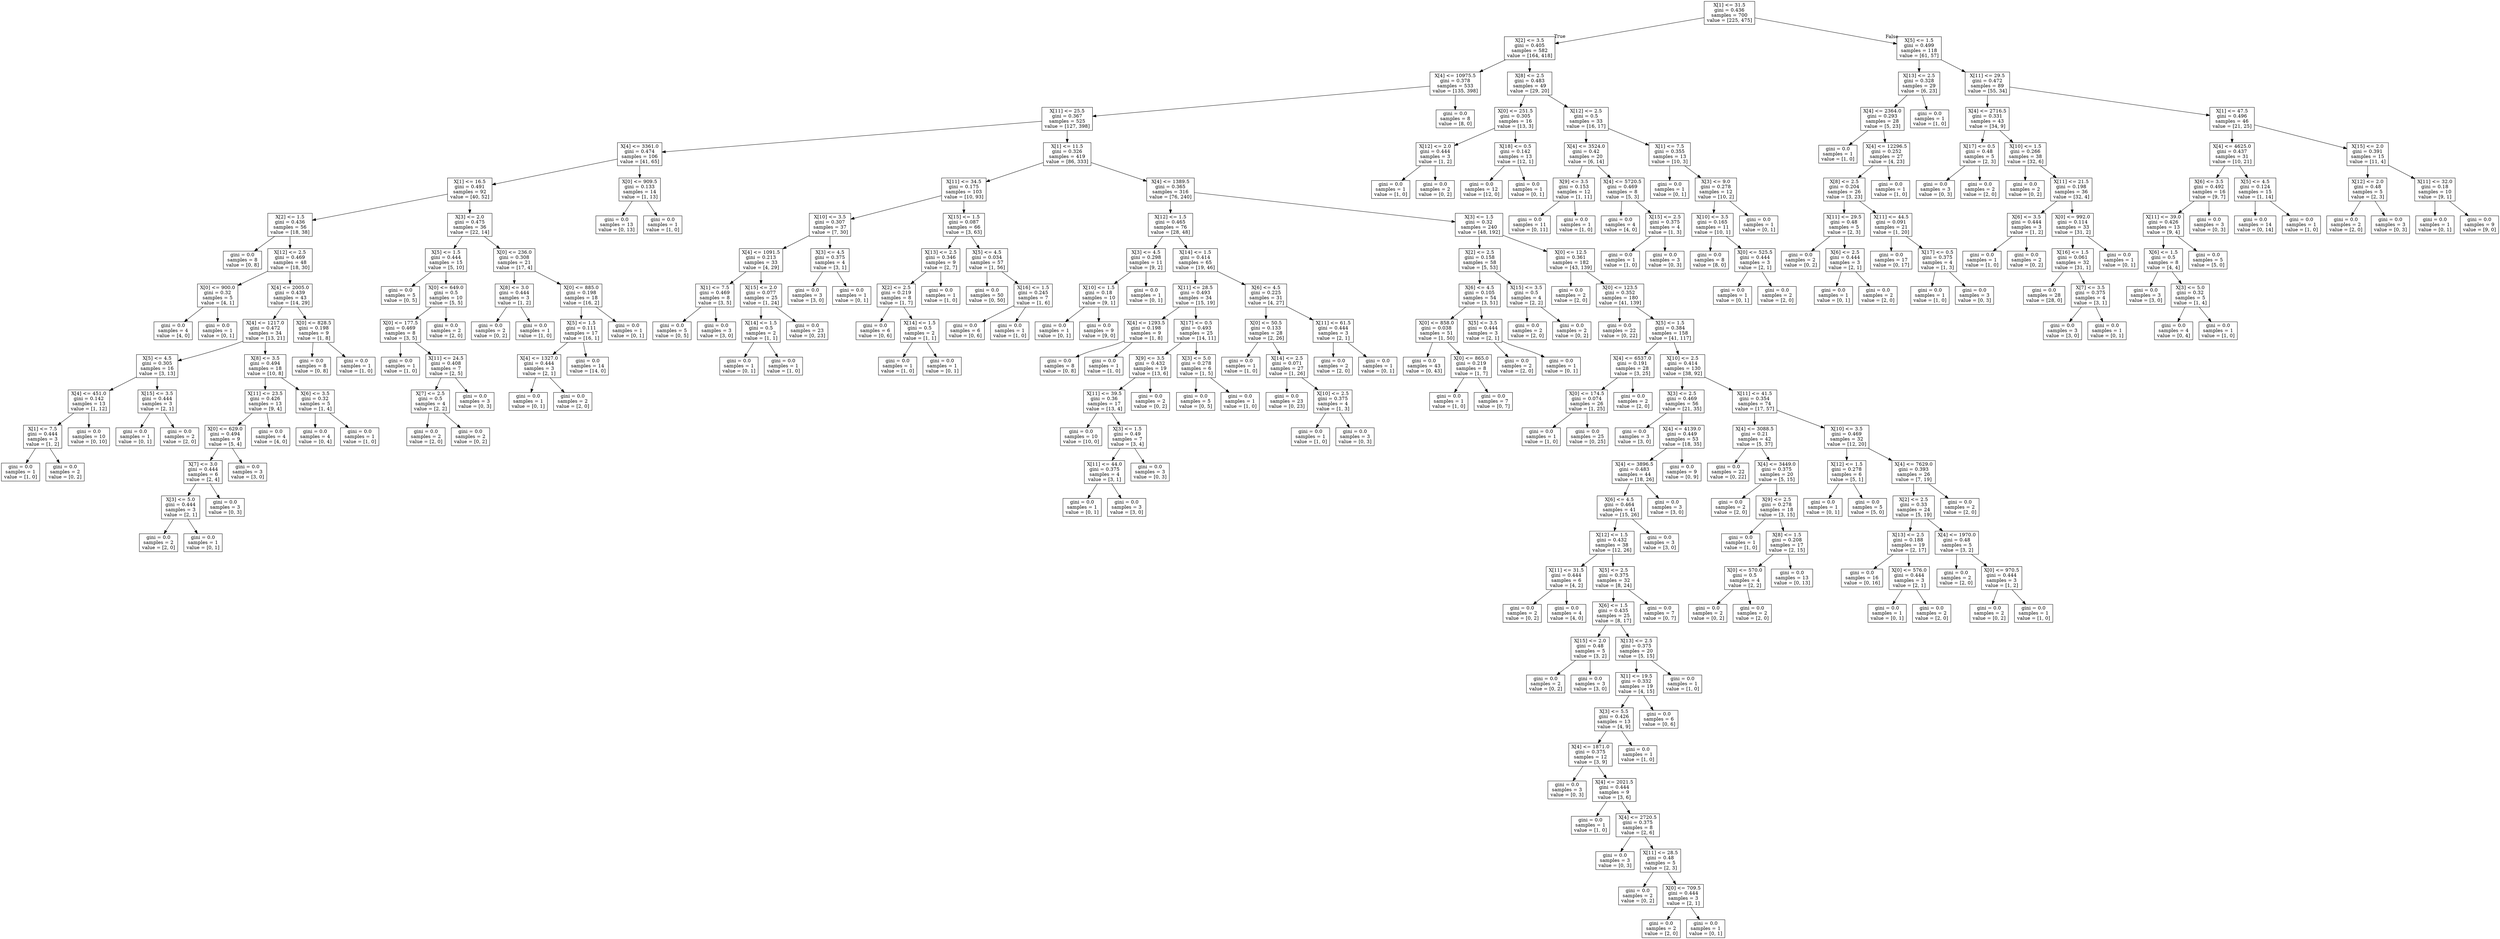 digraph Tree {
node [shape=box] ;
0 [label="X[1] <= 31.5\ngini = 0.436\nsamples = 700\nvalue = [225, 475]"] ;
1 [label="X[2] <= 3.5\ngini = 0.405\nsamples = 582\nvalue = [164, 418]"] ;
0 -> 1 [labeldistance=2.5, labelangle=45, headlabel="True"] ;
2 [label="X[4] <= 10975.5\ngini = 0.378\nsamples = 533\nvalue = [135, 398]"] ;
1 -> 2 ;
3 [label="X[11] <= 25.5\ngini = 0.367\nsamples = 525\nvalue = [127, 398]"] ;
2 -> 3 ;
4 [label="X[4] <= 3361.0\ngini = 0.474\nsamples = 106\nvalue = [41, 65]"] ;
3 -> 4 ;
5 [label="X[1] <= 16.5\ngini = 0.491\nsamples = 92\nvalue = [40, 52]"] ;
4 -> 5 ;
6 [label="X[2] <= 1.5\ngini = 0.436\nsamples = 56\nvalue = [18, 38]"] ;
5 -> 6 ;
7 [label="gini = 0.0\nsamples = 8\nvalue = [0, 8]"] ;
6 -> 7 ;
8 [label="X[12] <= 2.5\ngini = 0.469\nsamples = 48\nvalue = [18, 30]"] ;
6 -> 8 ;
9 [label="X[0] <= 900.0\ngini = 0.32\nsamples = 5\nvalue = [4, 1]"] ;
8 -> 9 ;
10 [label="gini = 0.0\nsamples = 4\nvalue = [4, 0]"] ;
9 -> 10 ;
11 [label="gini = 0.0\nsamples = 1\nvalue = [0, 1]"] ;
9 -> 11 ;
12 [label="X[4] <= 2005.0\ngini = 0.439\nsamples = 43\nvalue = [14, 29]"] ;
8 -> 12 ;
13 [label="X[4] <= 1217.0\ngini = 0.472\nsamples = 34\nvalue = [13, 21]"] ;
12 -> 13 ;
14 [label="X[5] <= 4.5\ngini = 0.305\nsamples = 16\nvalue = [3, 13]"] ;
13 -> 14 ;
15 [label="X[4] <= 451.0\ngini = 0.142\nsamples = 13\nvalue = [1, 12]"] ;
14 -> 15 ;
16 [label="X[1] <= 7.5\ngini = 0.444\nsamples = 3\nvalue = [1, 2]"] ;
15 -> 16 ;
17 [label="gini = 0.0\nsamples = 1\nvalue = [1, 0]"] ;
16 -> 17 ;
18 [label="gini = 0.0\nsamples = 2\nvalue = [0, 2]"] ;
16 -> 18 ;
19 [label="gini = 0.0\nsamples = 10\nvalue = [0, 10]"] ;
15 -> 19 ;
20 [label="X[15] <= 3.5\ngini = 0.444\nsamples = 3\nvalue = [2, 1]"] ;
14 -> 20 ;
21 [label="gini = 0.0\nsamples = 1\nvalue = [0, 1]"] ;
20 -> 21 ;
22 [label="gini = 0.0\nsamples = 2\nvalue = [2, 0]"] ;
20 -> 22 ;
23 [label="X[8] <= 3.5\ngini = 0.494\nsamples = 18\nvalue = [10, 8]"] ;
13 -> 23 ;
24 [label="X[11] <= 23.5\ngini = 0.426\nsamples = 13\nvalue = [9, 4]"] ;
23 -> 24 ;
25 [label="X[0] <= 629.0\ngini = 0.494\nsamples = 9\nvalue = [5, 4]"] ;
24 -> 25 ;
26 [label="X[7] <= 3.0\ngini = 0.444\nsamples = 6\nvalue = [2, 4]"] ;
25 -> 26 ;
27 [label="X[3] <= 5.0\ngini = 0.444\nsamples = 3\nvalue = [2, 1]"] ;
26 -> 27 ;
28 [label="gini = 0.0\nsamples = 2\nvalue = [2, 0]"] ;
27 -> 28 ;
29 [label="gini = 0.0\nsamples = 1\nvalue = [0, 1]"] ;
27 -> 29 ;
30 [label="gini = 0.0\nsamples = 3\nvalue = [0, 3]"] ;
26 -> 30 ;
31 [label="gini = 0.0\nsamples = 3\nvalue = [3, 0]"] ;
25 -> 31 ;
32 [label="gini = 0.0\nsamples = 4\nvalue = [4, 0]"] ;
24 -> 32 ;
33 [label="X[6] <= 3.5\ngini = 0.32\nsamples = 5\nvalue = [1, 4]"] ;
23 -> 33 ;
34 [label="gini = 0.0\nsamples = 4\nvalue = [0, 4]"] ;
33 -> 34 ;
35 [label="gini = 0.0\nsamples = 1\nvalue = [1, 0]"] ;
33 -> 35 ;
36 [label="X[0] <= 828.5\ngini = 0.198\nsamples = 9\nvalue = [1, 8]"] ;
12 -> 36 ;
37 [label="gini = 0.0\nsamples = 8\nvalue = [0, 8]"] ;
36 -> 37 ;
38 [label="gini = 0.0\nsamples = 1\nvalue = [1, 0]"] ;
36 -> 38 ;
39 [label="X[3] <= 2.0\ngini = 0.475\nsamples = 36\nvalue = [22, 14]"] ;
5 -> 39 ;
40 [label="X[5] <= 1.5\ngini = 0.444\nsamples = 15\nvalue = [5, 10]"] ;
39 -> 40 ;
41 [label="gini = 0.0\nsamples = 5\nvalue = [0, 5]"] ;
40 -> 41 ;
42 [label="X[0] <= 649.0\ngini = 0.5\nsamples = 10\nvalue = [5, 5]"] ;
40 -> 42 ;
43 [label="X[0] <= 177.5\ngini = 0.469\nsamples = 8\nvalue = [3, 5]"] ;
42 -> 43 ;
44 [label="gini = 0.0\nsamples = 1\nvalue = [1, 0]"] ;
43 -> 44 ;
45 [label="X[11] <= 24.5\ngini = 0.408\nsamples = 7\nvalue = [2, 5]"] ;
43 -> 45 ;
46 [label="X[7] <= 2.5\ngini = 0.5\nsamples = 4\nvalue = [2, 2]"] ;
45 -> 46 ;
47 [label="gini = 0.0\nsamples = 2\nvalue = [2, 0]"] ;
46 -> 47 ;
48 [label="gini = 0.0\nsamples = 2\nvalue = [0, 2]"] ;
46 -> 48 ;
49 [label="gini = 0.0\nsamples = 3\nvalue = [0, 3]"] ;
45 -> 49 ;
50 [label="gini = 0.0\nsamples = 2\nvalue = [2, 0]"] ;
42 -> 50 ;
51 [label="X[0] <= 236.0\ngini = 0.308\nsamples = 21\nvalue = [17, 4]"] ;
39 -> 51 ;
52 [label="X[8] <= 3.0\ngini = 0.444\nsamples = 3\nvalue = [1, 2]"] ;
51 -> 52 ;
53 [label="gini = 0.0\nsamples = 2\nvalue = [0, 2]"] ;
52 -> 53 ;
54 [label="gini = 0.0\nsamples = 1\nvalue = [1, 0]"] ;
52 -> 54 ;
55 [label="X[0] <= 885.0\ngini = 0.198\nsamples = 18\nvalue = [16, 2]"] ;
51 -> 55 ;
56 [label="X[5] <= 1.5\ngini = 0.111\nsamples = 17\nvalue = [16, 1]"] ;
55 -> 56 ;
57 [label="X[4] <= 1327.0\ngini = 0.444\nsamples = 3\nvalue = [2, 1]"] ;
56 -> 57 ;
58 [label="gini = 0.0\nsamples = 1\nvalue = [0, 1]"] ;
57 -> 58 ;
59 [label="gini = 0.0\nsamples = 2\nvalue = [2, 0]"] ;
57 -> 59 ;
60 [label="gini = 0.0\nsamples = 14\nvalue = [14, 0]"] ;
56 -> 60 ;
61 [label="gini = 0.0\nsamples = 1\nvalue = [0, 1]"] ;
55 -> 61 ;
62 [label="X[0] <= 909.5\ngini = 0.133\nsamples = 14\nvalue = [1, 13]"] ;
4 -> 62 ;
63 [label="gini = 0.0\nsamples = 13\nvalue = [0, 13]"] ;
62 -> 63 ;
64 [label="gini = 0.0\nsamples = 1\nvalue = [1, 0]"] ;
62 -> 64 ;
65 [label="X[1] <= 11.5\ngini = 0.326\nsamples = 419\nvalue = [86, 333]"] ;
3 -> 65 ;
66 [label="X[11] <= 34.5\ngini = 0.175\nsamples = 103\nvalue = [10, 93]"] ;
65 -> 66 ;
67 [label="X[10] <= 3.5\ngini = 0.307\nsamples = 37\nvalue = [7, 30]"] ;
66 -> 67 ;
68 [label="X[4] <= 1091.5\ngini = 0.213\nsamples = 33\nvalue = [4, 29]"] ;
67 -> 68 ;
69 [label="X[1] <= 7.5\ngini = 0.469\nsamples = 8\nvalue = [3, 5]"] ;
68 -> 69 ;
70 [label="gini = 0.0\nsamples = 5\nvalue = [0, 5]"] ;
69 -> 70 ;
71 [label="gini = 0.0\nsamples = 3\nvalue = [3, 0]"] ;
69 -> 71 ;
72 [label="X[15] <= 2.0\ngini = 0.077\nsamples = 25\nvalue = [1, 24]"] ;
68 -> 72 ;
73 [label="X[14] <= 1.5\ngini = 0.5\nsamples = 2\nvalue = [1, 1]"] ;
72 -> 73 ;
74 [label="gini = 0.0\nsamples = 1\nvalue = [0, 1]"] ;
73 -> 74 ;
75 [label="gini = 0.0\nsamples = 1\nvalue = [1, 0]"] ;
73 -> 75 ;
76 [label="gini = 0.0\nsamples = 23\nvalue = [0, 23]"] ;
72 -> 76 ;
77 [label="X[3] <= 4.5\ngini = 0.375\nsamples = 4\nvalue = [3, 1]"] ;
67 -> 77 ;
78 [label="gini = 0.0\nsamples = 3\nvalue = [3, 0]"] ;
77 -> 78 ;
79 [label="gini = 0.0\nsamples = 1\nvalue = [0, 1]"] ;
77 -> 79 ;
80 [label="X[15] <= 1.5\ngini = 0.087\nsamples = 66\nvalue = [3, 63]"] ;
66 -> 80 ;
81 [label="X[13] <= 2.5\ngini = 0.346\nsamples = 9\nvalue = [2, 7]"] ;
80 -> 81 ;
82 [label="X[2] <= 2.5\ngini = 0.219\nsamples = 8\nvalue = [1, 7]"] ;
81 -> 82 ;
83 [label="gini = 0.0\nsamples = 6\nvalue = [0, 6]"] ;
82 -> 83 ;
84 [label="X[14] <= 1.5\ngini = 0.5\nsamples = 2\nvalue = [1, 1]"] ;
82 -> 84 ;
85 [label="gini = 0.0\nsamples = 1\nvalue = [1, 0]"] ;
84 -> 85 ;
86 [label="gini = 0.0\nsamples = 1\nvalue = [0, 1]"] ;
84 -> 86 ;
87 [label="gini = 0.0\nsamples = 1\nvalue = [1, 0]"] ;
81 -> 87 ;
88 [label="X[5] <= 4.5\ngini = 0.034\nsamples = 57\nvalue = [1, 56]"] ;
80 -> 88 ;
89 [label="gini = 0.0\nsamples = 50\nvalue = [0, 50]"] ;
88 -> 89 ;
90 [label="X[16] <= 1.5\ngini = 0.245\nsamples = 7\nvalue = [1, 6]"] ;
88 -> 90 ;
91 [label="gini = 0.0\nsamples = 6\nvalue = [0, 6]"] ;
90 -> 91 ;
92 [label="gini = 0.0\nsamples = 1\nvalue = [1, 0]"] ;
90 -> 92 ;
93 [label="X[4] <= 1389.5\ngini = 0.365\nsamples = 316\nvalue = [76, 240]"] ;
65 -> 93 ;
94 [label="X[12] <= 1.5\ngini = 0.465\nsamples = 76\nvalue = [28, 48]"] ;
93 -> 94 ;
95 [label="X[3] <= 4.5\ngini = 0.298\nsamples = 11\nvalue = [9, 2]"] ;
94 -> 95 ;
96 [label="X[10] <= 1.5\ngini = 0.18\nsamples = 10\nvalue = [9, 1]"] ;
95 -> 96 ;
97 [label="gini = 0.0\nsamples = 1\nvalue = [0, 1]"] ;
96 -> 97 ;
98 [label="gini = 0.0\nsamples = 9\nvalue = [9, 0]"] ;
96 -> 98 ;
99 [label="gini = 0.0\nsamples = 1\nvalue = [0, 1]"] ;
95 -> 99 ;
100 [label="X[14] <= 1.5\ngini = 0.414\nsamples = 65\nvalue = [19, 46]"] ;
94 -> 100 ;
101 [label="X[11] <= 28.5\ngini = 0.493\nsamples = 34\nvalue = [15, 19]"] ;
100 -> 101 ;
102 [label="X[4] <= 1293.5\ngini = 0.198\nsamples = 9\nvalue = [1, 8]"] ;
101 -> 102 ;
103 [label="gini = 0.0\nsamples = 8\nvalue = [0, 8]"] ;
102 -> 103 ;
104 [label="gini = 0.0\nsamples = 1\nvalue = [1, 0]"] ;
102 -> 104 ;
105 [label="X[17] <= 0.5\ngini = 0.493\nsamples = 25\nvalue = [14, 11]"] ;
101 -> 105 ;
106 [label="X[9] <= 3.5\ngini = 0.432\nsamples = 19\nvalue = [13, 6]"] ;
105 -> 106 ;
107 [label="X[11] <= 39.5\ngini = 0.36\nsamples = 17\nvalue = [13, 4]"] ;
106 -> 107 ;
108 [label="gini = 0.0\nsamples = 10\nvalue = [10, 0]"] ;
107 -> 108 ;
109 [label="X[3] <= 1.5\ngini = 0.49\nsamples = 7\nvalue = [3, 4]"] ;
107 -> 109 ;
110 [label="X[11] <= 44.0\ngini = 0.375\nsamples = 4\nvalue = [3, 1]"] ;
109 -> 110 ;
111 [label="gini = 0.0\nsamples = 1\nvalue = [0, 1]"] ;
110 -> 111 ;
112 [label="gini = 0.0\nsamples = 3\nvalue = [3, 0]"] ;
110 -> 112 ;
113 [label="gini = 0.0\nsamples = 3\nvalue = [0, 3]"] ;
109 -> 113 ;
114 [label="gini = 0.0\nsamples = 2\nvalue = [0, 2]"] ;
106 -> 114 ;
115 [label="X[3] <= 5.0\ngini = 0.278\nsamples = 6\nvalue = [1, 5]"] ;
105 -> 115 ;
116 [label="gini = 0.0\nsamples = 5\nvalue = [0, 5]"] ;
115 -> 116 ;
117 [label="gini = 0.0\nsamples = 1\nvalue = [1, 0]"] ;
115 -> 117 ;
118 [label="X[6] <= 4.5\ngini = 0.225\nsamples = 31\nvalue = [4, 27]"] ;
100 -> 118 ;
119 [label="X[0] <= 50.5\ngini = 0.133\nsamples = 28\nvalue = [2, 26]"] ;
118 -> 119 ;
120 [label="gini = 0.0\nsamples = 1\nvalue = [1, 0]"] ;
119 -> 120 ;
121 [label="X[14] <= 2.5\ngini = 0.071\nsamples = 27\nvalue = [1, 26]"] ;
119 -> 121 ;
122 [label="gini = 0.0\nsamples = 23\nvalue = [0, 23]"] ;
121 -> 122 ;
123 [label="X[10] <= 2.5\ngini = 0.375\nsamples = 4\nvalue = [1, 3]"] ;
121 -> 123 ;
124 [label="gini = 0.0\nsamples = 1\nvalue = [1, 0]"] ;
123 -> 124 ;
125 [label="gini = 0.0\nsamples = 3\nvalue = [0, 3]"] ;
123 -> 125 ;
126 [label="X[11] <= 61.5\ngini = 0.444\nsamples = 3\nvalue = [2, 1]"] ;
118 -> 126 ;
127 [label="gini = 0.0\nsamples = 2\nvalue = [2, 0]"] ;
126 -> 127 ;
128 [label="gini = 0.0\nsamples = 1\nvalue = [0, 1]"] ;
126 -> 128 ;
129 [label="X[3] <= 1.5\ngini = 0.32\nsamples = 240\nvalue = [48, 192]"] ;
93 -> 129 ;
130 [label="X[2] <= 2.5\ngini = 0.158\nsamples = 58\nvalue = [5, 53]"] ;
129 -> 130 ;
131 [label="X[6] <= 4.5\ngini = 0.105\nsamples = 54\nvalue = [3, 51]"] ;
130 -> 131 ;
132 [label="X[0] <= 858.0\ngini = 0.038\nsamples = 51\nvalue = [1, 50]"] ;
131 -> 132 ;
133 [label="gini = 0.0\nsamples = 43\nvalue = [0, 43]"] ;
132 -> 133 ;
134 [label="X[0] <= 865.0\ngini = 0.219\nsamples = 8\nvalue = [1, 7]"] ;
132 -> 134 ;
135 [label="gini = 0.0\nsamples = 1\nvalue = [1, 0]"] ;
134 -> 135 ;
136 [label="gini = 0.0\nsamples = 7\nvalue = [0, 7]"] ;
134 -> 136 ;
137 [label="X[5] <= 3.5\ngini = 0.444\nsamples = 3\nvalue = [2, 1]"] ;
131 -> 137 ;
138 [label="gini = 0.0\nsamples = 2\nvalue = [2, 0]"] ;
137 -> 138 ;
139 [label="gini = 0.0\nsamples = 1\nvalue = [0, 1]"] ;
137 -> 139 ;
140 [label="X[15] <= 3.5\ngini = 0.5\nsamples = 4\nvalue = [2, 2]"] ;
130 -> 140 ;
141 [label="gini = 0.0\nsamples = 2\nvalue = [2, 0]"] ;
140 -> 141 ;
142 [label="gini = 0.0\nsamples = 2\nvalue = [0, 2]"] ;
140 -> 142 ;
143 [label="X[0] <= 12.5\ngini = 0.361\nsamples = 182\nvalue = [43, 139]"] ;
129 -> 143 ;
144 [label="gini = 0.0\nsamples = 2\nvalue = [2, 0]"] ;
143 -> 144 ;
145 [label="X[0] <= 123.5\ngini = 0.352\nsamples = 180\nvalue = [41, 139]"] ;
143 -> 145 ;
146 [label="gini = 0.0\nsamples = 22\nvalue = [0, 22]"] ;
145 -> 146 ;
147 [label="X[5] <= 1.5\ngini = 0.384\nsamples = 158\nvalue = [41, 117]"] ;
145 -> 147 ;
148 [label="X[4] <= 6537.0\ngini = 0.191\nsamples = 28\nvalue = [3, 25]"] ;
147 -> 148 ;
149 [label="X[0] <= 174.5\ngini = 0.074\nsamples = 26\nvalue = [1, 25]"] ;
148 -> 149 ;
150 [label="gini = 0.0\nsamples = 1\nvalue = [1, 0]"] ;
149 -> 150 ;
151 [label="gini = 0.0\nsamples = 25\nvalue = [0, 25]"] ;
149 -> 151 ;
152 [label="gini = 0.0\nsamples = 2\nvalue = [2, 0]"] ;
148 -> 152 ;
153 [label="X[10] <= 2.5\ngini = 0.414\nsamples = 130\nvalue = [38, 92]"] ;
147 -> 153 ;
154 [label="X[3] <= 2.5\ngini = 0.469\nsamples = 56\nvalue = [21, 35]"] ;
153 -> 154 ;
155 [label="gini = 0.0\nsamples = 3\nvalue = [3, 0]"] ;
154 -> 155 ;
156 [label="X[4] <= 4139.0\ngini = 0.449\nsamples = 53\nvalue = [18, 35]"] ;
154 -> 156 ;
157 [label="X[4] <= 3896.5\ngini = 0.483\nsamples = 44\nvalue = [18, 26]"] ;
156 -> 157 ;
158 [label="X[6] <= 4.5\ngini = 0.464\nsamples = 41\nvalue = [15, 26]"] ;
157 -> 158 ;
159 [label="X[12] <= 1.5\ngini = 0.432\nsamples = 38\nvalue = [12, 26]"] ;
158 -> 159 ;
160 [label="X[11] <= 31.5\ngini = 0.444\nsamples = 6\nvalue = [4, 2]"] ;
159 -> 160 ;
161 [label="gini = 0.0\nsamples = 2\nvalue = [0, 2]"] ;
160 -> 161 ;
162 [label="gini = 0.0\nsamples = 4\nvalue = [4, 0]"] ;
160 -> 162 ;
163 [label="X[5] <= 2.5\ngini = 0.375\nsamples = 32\nvalue = [8, 24]"] ;
159 -> 163 ;
164 [label="X[6] <= 1.5\ngini = 0.435\nsamples = 25\nvalue = [8, 17]"] ;
163 -> 164 ;
165 [label="X[15] <= 2.0\ngini = 0.48\nsamples = 5\nvalue = [3, 2]"] ;
164 -> 165 ;
166 [label="gini = 0.0\nsamples = 2\nvalue = [0, 2]"] ;
165 -> 166 ;
167 [label="gini = 0.0\nsamples = 3\nvalue = [3, 0]"] ;
165 -> 167 ;
168 [label="X[13] <= 2.5\ngini = 0.375\nsamples = 20\nvalue = [5, 15]"] ;
164 -> 168 ;
169 [label="X[1] <= 19.5\ngini = 0.332\nsamples = 19\nvalue = [4, 15]"] ;
168 -> 169 ;
170 [label="X[3] <= 5.5\ngini = 0.426\nsamples = 13\nvalue = [4, 9]"] ;
169 -> 170 ;
171 [label="X[4] <= 1871.0\ngini = 0.375\nsamples = 12\nvalue = [3, 9]"] ;
170 -> 171 ;
172 [label="gini = 0.0\nsamples = 3\nvalue = [0, 3]"] ;
171 -> 172 ;
173 [label="X[4] <= 2021.5\ngini = 0.444\nsamples = 9\nvalue = [3, 6]"] ;
171 -> 173 ;
174 [label="gini = 0.0\nsamples = 1\nvalue = [1, 0]"] ;
173 -> 174 ;
175 [label="X[4] <= 2720.5\ngini = 0.375\nsamples = 8\nvalue = [2, 6]"] ;
173 -> 175 ;
176 [label="gini = 0.0\nsamples = 3\nvalue = [0, 3]"] ;
175 -> 176 ;
177 [label="X[11] <= 28.5\ngini = 0.48\nsamples = 5\nvalue = [2, 3]"] ;
175 -> 177 ;
178 [label="gini = 0.0\nsamples = 2\nvalue = [0, 2]"] ;
177 -> 178 ;
179 [label="X[0] <= 709.5\ngini = 0.444\nsamples = 3\nvalue = [2, 1]"] ;
177 -> 179 ;
180 [label="gini = 0.0\nsamples = 2\nvalue = [2, 0]"] ;
179 -> 180 ;
181 [label="gini = 0.0\nsamples = 1\nvalue = [0, 1]"] ;
179 -> 181 ;
182 [label="gini = 0.0\nsamples = 1\nvalue = [1, 0]"] ;
170 -> 182 ;
183 [label="gini = 0.0\nsamples = 6\nvalue = [0, 6]"] ;
169 -> 183 ;
184 [label="gini = 0.0\nsamples = 1\nvalue = [1, 0]"] ;
168 -> 184 ;
185 [label="gini = 0.0\nsamples = 7\nvalue = [0, 7]"] ;
163 -> 185 ;
186 [label="gini = 0.0\nsamples = 3\nvalue = [3, 0]"] ;
158 -> 186 ;
187 [label="gini = 0.0\nsamples = 3\nvalue = [3, 0]"] ;
157 -> 187 ;
188 [label="gini = 0.0\nsamples = 9\nvalue = [0, 9]"] ;
156 -> 188 ;
189 [label="X[11] <= 41.5\ngini = 0.354\nsamples = 74\nvalue = [17, 57]"] ;
153 -> 189 ;
190 [label="X[4] <= 3088.5\ngini = 0.21\nsamples = 42\nvalue = [5, 37]"] ;
189 -> 190 ;
191 [label="gini = 0.0\nsamples = 22\nvalue = [0, 22]"] ;
190 -> 191 ;
192 [label="X[4] <= 3449.0\ngini = 0.375\nsamples = 20\nvalue = [5, 15]"] ;
190 -> 192 ;
193 [label="gini = 0.0\nsamples = 2\nvalue = [2, 0]"] ;
192 -> 193 ;
194 [label="X[9] <= 2.5\ngini = 0.278\nsamples = 18\nvalue = [3, 15]"] ;
192 -> 194 ;
195 [label="gini = 0.0\nsamples = 1\nvalue = [1, 0]"] ;
194 -> 195 ;
196 [label="X[8] <= 1.5\ngini = 0.208\nsamples = 17\nvalue = [2, 15]"] ;
194 -> 196 ;
197 [label="X[0] <= 570.0\ngini = 0.5\nsamples = 4\nvalue = [2, 2]"] ;
196 -> 197 ;
198 [label="gini = 0.0\nsamples = 2\nvalue = [0, 2]"] ;
197 -> 198 ;
199 [label="gini = 0.0\nsamples = 2\nvalue = [2, 0]"] ;
197 -> 199 ;
200 [label="gini = 0.0\nsamples = 13\nvalue = [0, 13]"] ;
196 -> 200 ;
201 [label="X[10] <= 3.5\ngini = 0.469\nsamples = 32\nvalue = [12, 20]"] ;
189 -> 201 ;
202 [label="X[12] <= 1.5\ngini = 0.278\nsamples = 6\nvalue = [5, 1]"] ;
201 -> 202 ;
203 [label="gini = 0.0\nsamples = 1\nvalue = [0, 1]"] ;
202 -> 203 ;
204 [label="gini = 0.0\nsamples = 5\nvalue = [5, 0]"] ;
202 -> 204 ;
205 [label="X[4] <= 7629.0\ngini = 0.393\nsamples = 26\nvalue = [7, 19]"] ;
201 -> 205 ;
206 [label="X[2] <= 2.5\ngini = 0.33\nsamples = 24\nvalue = [5, 19]"] ;
205 -> 206 ;
207 [label="X[13] <= 2.5\ngini = 0.188\nsamples = 19\nvalue = [2, 17]"] ;
206 -> 207 ;
208 [label="gini = 0.0\nsamples = 16\nvalue = [0, 16]"] ;
207 -> 208 ;
209 [label="X[0] <= 576.0\ngini = 0.444\nsamples = 3\nvalue = [2, 1]"] ;
207 -> 209 ;
210 [label="gini = 0.0\nsamples = 1\nvalue = [0, 1]"] ;
209 -> 210 ;
211 [label="gini = 0.0\nsamples = 2\nvalue = [2, 0]"] ;
209 -> 211 ;
212 [label="X[4] <= 1970.0\ngini = 0.48\nsamples = 5\nvalue = [3, 2]"] ;
206 -> 212 ;
213 [label="gini = 0.0\nsamples = 2\nvalue = [2, 0]"] ;
212 -> 213 ;
214 [label="X[0] <= 970.5\ngini = 0.444\nsamples = 3\nvalue = [1, 2]"] ;
212 -> 214 ;
215 [label="gini = 0.0\nsamples = 2\nvalue = [0, 2]"] ;
214 -> 215 ;
216 [label="gini = 0.0\nsamples = 1\nvalue = [1, 0]"] ;
214 -> 216 ;
217 [label="gini = 0.0\nsamples = 2\nvalue = [2, 0]"] ;
205 -> 217 ;
218 [label="gini = 0.0\nsamples = 8\nvalue = [8, 0]"] ;
2 -> 218 ;
219 [label="X[8] <= 2.5\ngini = 0.483\nsamples = 49\nvalue = [29, 20]"] ;
1 -> 219 ;
220 [label="X[0] <= 251.5\ngini = 0.305\nsamples = 16\nvalue = [13, 3]"] ;
219 -> 220 ;
221 [label="X[12] <= 2.0\ngini = 0.444\nsamples = 3\nvalue = [1, 2]"] ;
220 -> 221 ;
222 [label="gini = 0.0\nsamples = 1\nvalue = [1, 0]"] ;
221 -> 222 ;
223 [label="gini = 0.0\nsamples = 2\nvalue = [0, 2]"] ;
221 -> 223 ;
224 [label="X[18] <= 0.5\ngini = 0.142\nsamples = 13\nvalue = [12, 1]"] ;
220 -> 224 ;
225 [label="gini = 0.0\nsamples = 12\nvalue = [12, 0]"] ;
224 -> 225 ;
226 [label="gini = 0.0\nsamples = 1\nvalue = [0, 1]"] ;
224 -> 226 ;
227 [label="X[12] <= 2.5\ngini = 0.5\nsamples = 33\nvalue = [16, 17]"] ;
219 -> 227 ;
228 [label="X[4] <= 3524.0\ngini = 0.42\nsamples = 20\nvalue = [6, 14]"] ;
227 -> 228 ;
229 [label="X[9] <= 3.5\ngini = 0.153\nsamples = 12\nvalue = [1, 11]"] ;
228 -> 229 ;
230 [label="gini = 0.0\nsamples = 11\nvalue = [0, 11]"] ;
229 -> 230 ;
231 [label="gini = 0.0\nsamples = 1\nvalue = [1, 0]"] ;
229 -> 231 ;
232 [label="X[4] <= 5720.5\ngini = 0.469\nsamples = 8\nvalue = [5, 3]"] ;
228 -> 232 ;
233 [label="gini = 0.0\nsamples = 4\nvalue = [4, 0]"] ;
232 -> 233 ;
234 [label="X[15] <= 2.5\ngini = 0.375\nsamples = 4\nvalue = [1, 3]"] ;
232 -> 234 ;
235 [label="gini = 0.0\nsamples = 1\nvalue = [1, 0]"] ;
234 -> 235 ;
236 [label="gini = 0.0\nsamples = 3\nvalue = [0, 3]"] ;
234 -> 236 ;
237 [label="X[1] <= 7.5\ngini = 0.355\nsamples = 13\nvalue = [10, 3]"] ;
227 -> 237 ;
238 [label="gini = 0.0\nsamples = 1\nvalue = [0, 1]"] ;
237 -> 238 ;
239 [label="X[3] <= 9.0\ngini = 0.278\nsamples = 12\nvalue = [10, 2]"] ;
237 -> 239 ;
240 [label="X[10] <= 3.5\ngini = 0.165\nsamples = 11\nvalue = [10, 1]"] ;
239 -> 240 ;
241 [label="gini = 0.0\nsamples = 8\nvalue = [8, 0]"] ;
240 -> 241 ;
242 [label="X[0] <= 525.5\ngini = 0.444\nsamples = 3\nvalue = [2, 1]"] ;
240 -> 242 ;
243 [label="gini = 0.0\nsamples = 1\nvalue = [0, 1]"] ;
242 -> 243 ;
244 [label="gini = 0.0\nsamples = 2\nvalue = [2, 0]"] ;
242 -> 244 ;
245 [label="gini = 0.0\nsamples = 1\nvalue = [0, 1]"] ;
239 -> 245 ;
246 [label="X[5] <= 1.5\ngini = 0.499\nsamples = 118\nvalue = [61, 57]"] ;
0 -> 246 [labeldistance=2.5, labelangle=-45, headlabel="False"] ;
247 [label="X[13] <= 2.5\ngini = 0.328\nsamples = 29\nvalue = [6, 23]"] ;
246 -> 247 ;
248 [label="X[4] <= 2364.0\ngini = 0.293\nsamples = 28\nvalue = [5, 23]"] ;
247 -> 248 ;
249 [label="gini = 0.0\nsamples = 1\nvalue = [1, 0]"] ;
248 -> 249 ;
250 [label="X[4] <= 12296.5\ngini = 0.252\nsamples = 27\nvalue = [4, 23]"] ;
248 -> 250 ;
251 [label="X[8] <= 2.5\ngini = 0.204\nsamples = 26\nvalue = [3, 23]"] ;
250 -> 251 ;
252 [label="X[11] <= 29.5\ngini = 0.48\nsamples = 5\nvalue = [2, 3]"] ;
251 -> 252 ;
253 [label="gini = 0.0\nsamples = 2\nvalue = [0, 2]"] ;
252 -> 253 ;
254 [label="X[6] <= 2.5\ngini = 0.444\nsamples = 3\nvalue = [2, 1]"] ;
252 -> 254 ;
255 [label="gini = 0.0\nsamples = 1\nvalue = [0, 1]"] ;
254 -> 255 ;
256 [label="gini = 0.0\nsamples = 2\nvalue = [2, 0]"] ;
254 -> 256 ;
257 [label="X[11] <= 44.5\ngini = 0.091\nsamples = 21\nvalue = [1, 20]"] ;
251 -> 257 ;
258 [label="gini = 0.0\nsamples = 17\nvalue = [0, 17]"] ;
257 -> 258 ;
259 [label="X[17] <= 0.5\ngini = 0.375\nsamples = 4\nvalue = [1, 3]"] ;
257 -> 259 ;
260 [label="gini = 0.0\nsamples = 1\nvalue = [1, 0]"] ;
259 -> 260 ;
261 [label="gini = 0.0\nsamples = 3\nvalue = [0, 3]"] ;
259 -> 261 ;
262 [label="gini = 0.0\nsamples = 1\nvalue = [1, 0]"] ;
250 -> 262 ;
263 [label="gini = 0.0\nsamples = 1\nvalue = [1, 0]"] ;
247 -> 263 ;
264 [label="X[11] <= 29.5\ngini = 0.472\nsamples = 89\nvalue = [55, 34]"] ;
246 -> 264 ;
265 [label="X[4] <= 2716.5\ngini = 0.331\nsamples = 43\nvalue = [34, 9]"] ;
264 -> 265 ;
266 [label="X[17] <= 0.5\ngini = 0.48\nsamples = 5\nvalue = [2, 3]"] ;
265 -> 266 ;
267 [label="gini = 0.0\nsamples = 3\nvalue = [0, 3]"] ;
266 -> 267 ;
268 [label="gini = 0.0\nsamples = 2\nvalue = [2, 0]"] ;
266 -> 268 ;
269 [label="X[10] <= 1.5\ngini = 0.266\nsamples = 38\nvalue = [32, 6]"] ;
265 -> 269 ;
270 [label="gini = 0.0\nsamples = 2\nvalue = [0, 2]"] ;
269 -> 270 ;
271 [label="X[11] <= 21.5\ngini = 0.198\nsamples = 36\nvalue = [32, 4]"] ;
269 -> 271 ;
272 [label="X[6] <= 3.5\ngini = 0.444\nsamples = 3\nvalue = [1, 2]"] ;
271 -> 272 ;
273 [label="gini = 0.0\nsamples = 1\nvalue = [1, 0]"] ;
272 -> 273 ;
274 [label="gini = 0.0\nsamples = 2\nvalue = [0, 2]"] ;
272 -> 274 ;
275 [label="X[0] <= 992.0\ngini = 0.114\nsamples = 33\nvalue = [31, 2]"] ;
271 -> 275 ;
276 [label="X[16] <= 1.5\ngini = 0.061\nsamples = 32\nvalue = [31, 1]"] ;
275 -> 276 ;
277 [label="gini = 0.0\nsamples = 28\nvalue = [28, 0]"] ;
276 -> 277 ;
278 [label="X[7] <= 3.5\ngini = 0.375\nsamples = 4\nvalue = [3, 1]"] ;
276 -> 278 ;
279 [label="gini = 0.0\nsamples = 3\nvalue = [3, 0]"] ;
278 -> 279 ;
280 [label="gini = 0.0\nsamples = 1\nvalue = [0, 1]"] ;
278 -> 280 ;
281 [label="gini = 0.0\nsamples = 1\nvalue = [0, 1]"] ;
275 -> 281 ;
282 [label="X[1] <= 47.5\ngini = 0.496\nsamples = 46\nvalue = [21, 25]"] ;
264 -> 282 ;
283 [label="X[4] <= 4625.0\ngini = 0.437\nsamples = 31\nvalue = [10, 21]"] ;
282 -> 283 ;
284 [label="X[6] <= 3.5\ngini = 0.492\nsamples = 16\nvalue = [9, 7]"] ;
283 -> 284 ;
285 [label="X[11] <= 39.0\ngini = 0.426\nsamples = 13\nvalue = [9, 4]"] ;
284 -> 285 ;
286 [label="X[6] <= 1.5\ngini = 0.5\nsamples = 8\nvalue = [4, 4]"] ;
285 -> 286 ;
287 [label="gini = 0.0\nsamples = 3\nvalue = [3, 0]"] ;
286 -> 287 ;
288 [label="X[3] <= 5.0\ngini = 0.32\nsamples = 5\nvalue = [1, 4]"] ;
286 -> 288 ;
289 [label="gini = 0.0\nsamples = 4\nvalue = [0, 4]"] ;
288 -> 289 ;
290 [label="gini = 0.0\nsamples = 1\nvalue = [1, 0]"] ;
288 -> 290 ;
291 [label="gini = 0.0\nsamples = 5\nvalue = [5, 0]"] ;
285 -> 291 ;
292 [label="gini = 0.0\nsamples = 3\nvalue = [0, 3]"] ;
284 -> 292 ;
293 [label="X[5] <= 4.5\ngini = 0.124\nsamples = 15\nvalue = [1, 14]"] ;
283 -> 293 ;
294 [label="gini = 0.0\nsamples = 14\nvalue = [0, 14]"] ;
293 -> 294 ;
295 [label="gini = 0.0\nsamples = 1\nvalue = [1, 0]"] ;
293 -> 295 ;
296 [label="X[15] <= 2.0\ngini = 0.391\nsamples = 15\nvalue = [11, 4]"] ;
282 -> 296 ;
297 [label="X[12] <= 2.0\ngini = 0.48\nsamples = 5\nvalue = [2, 3]"] ;
296 -> 297 ;
298 [label="gini = 0.0\nsamples = 2\nvalue = [2, 0]"] ;
297 -> 298 ;
299 [label="gini = 0.0\nsamples = 3\nvalue = [0, 3]"] ;
297 -> 299 ;
300 [label="X[11] <= 32.0\ngini = 0.18\nsamples = 10\nvalue = [9, 1]"] ;
296 -> 300 ;
301 [label="gini = 0.0\nsamples = 1\nvalue = [0, 1]"] ;
300 -> 301 ;
302 [label="gini = 0.0\nsamples = 9\nvalue = [9, 0]"] ;
300 -> 302 ;
}